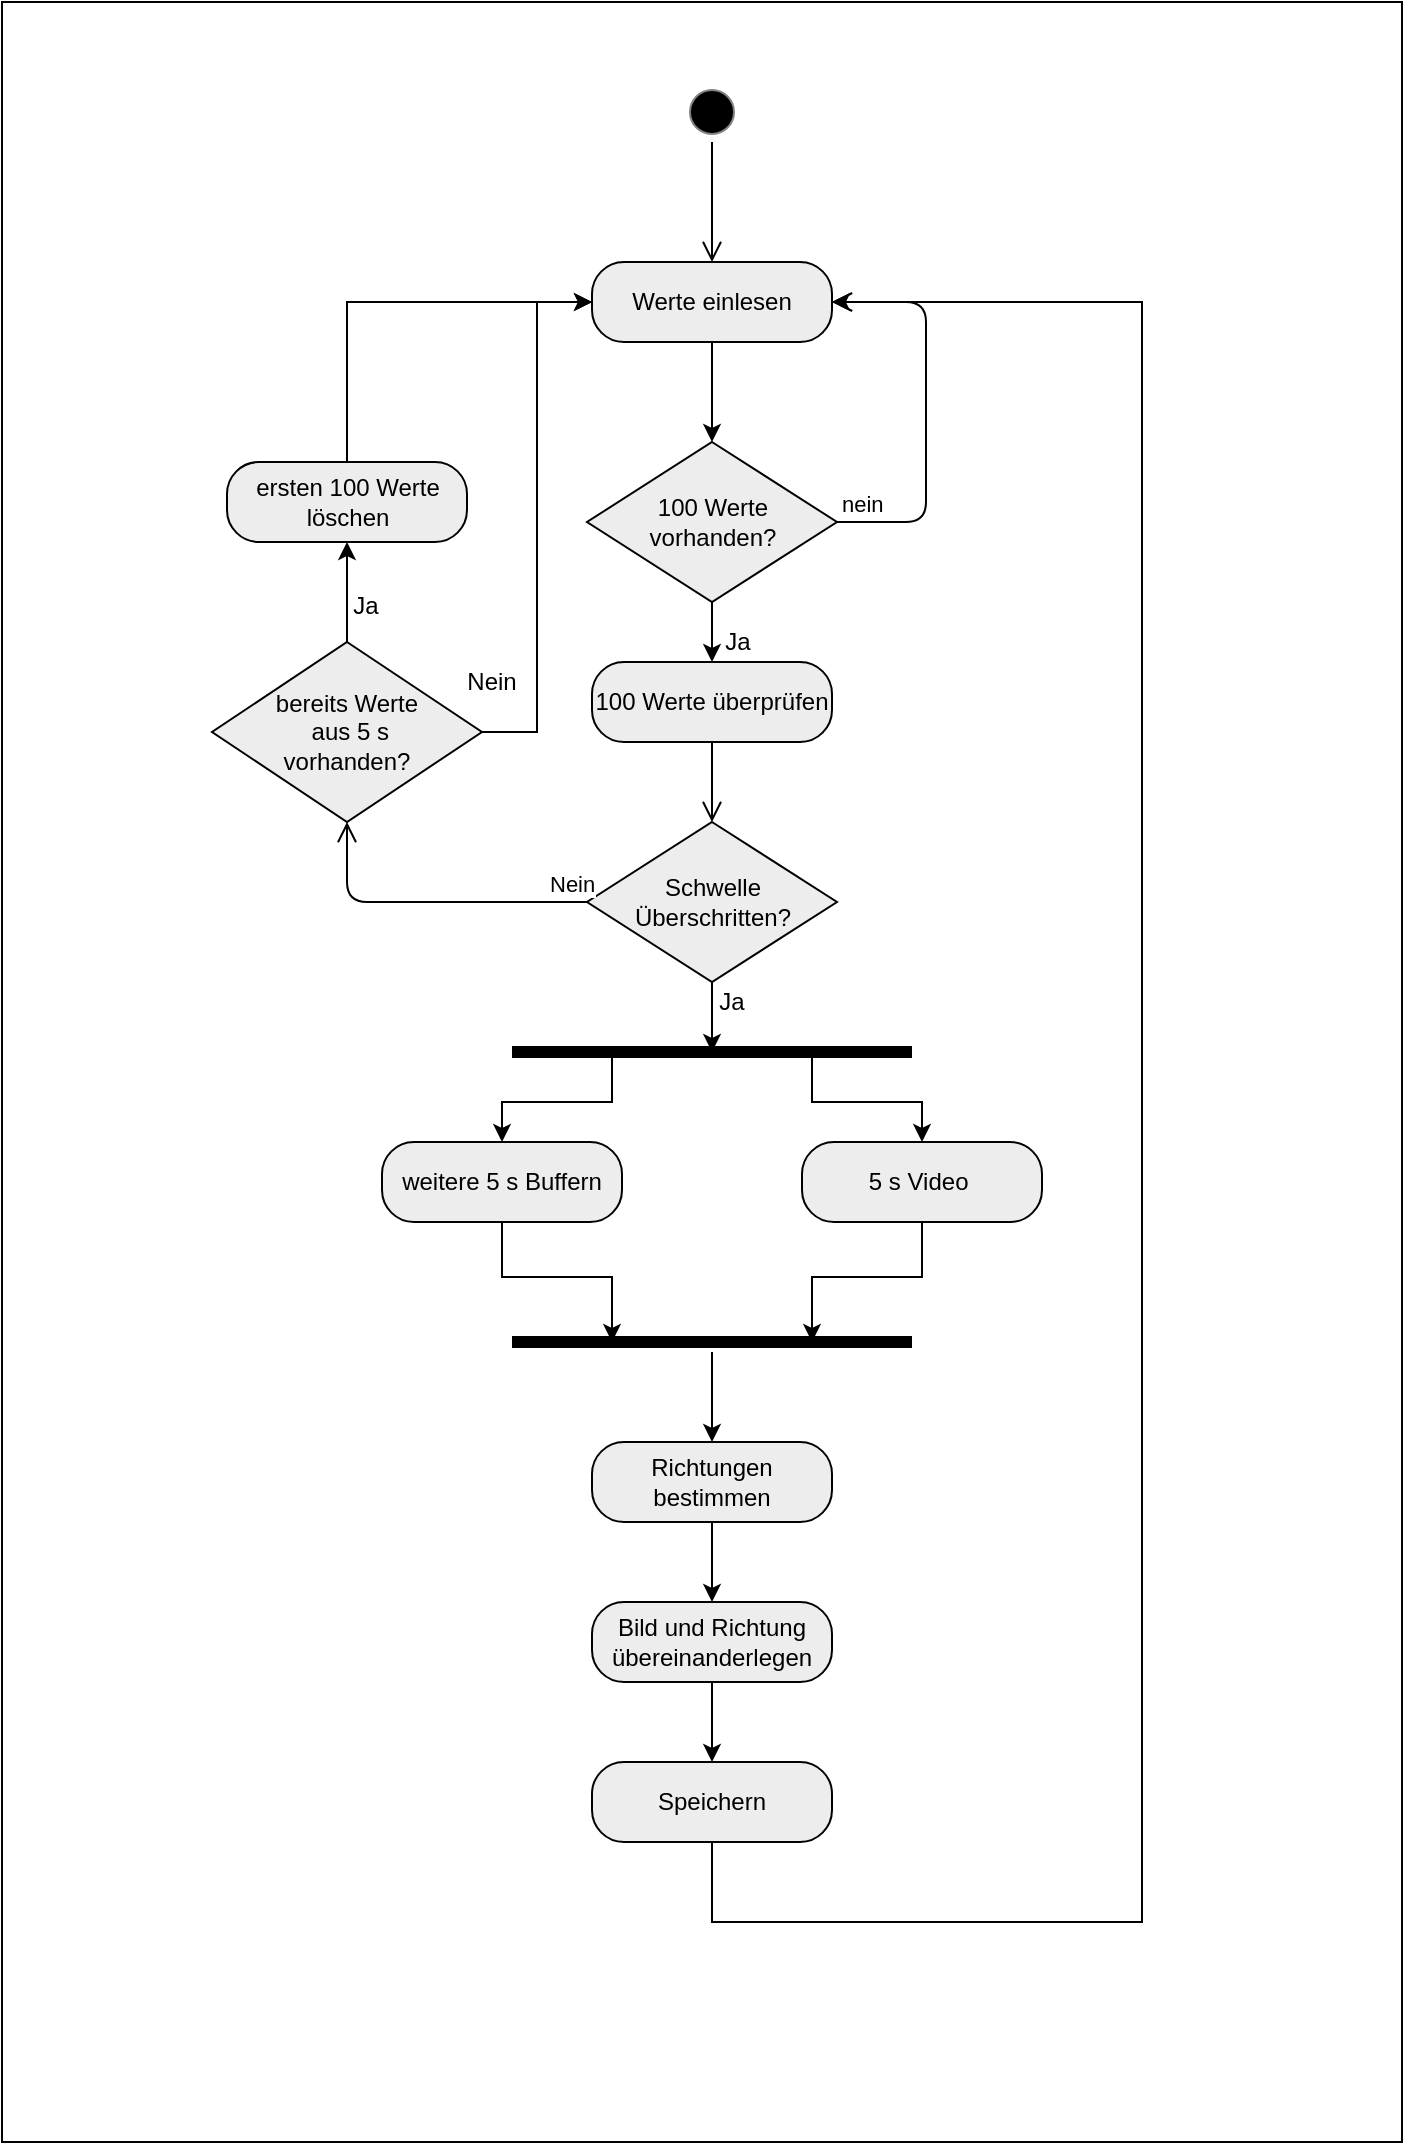 <mxfile version="14.4.2" type="device"><diagram id="rVNF2GCGpLGZB2Sn-2WC" name="Page-1"><mxGraphModel dx="1618" dy="898" grid="1" gridSize="10" guides="1" tooltips="1" connect="1" arrows="1" fold="1" page="1" pageScale="1" pageWidth="827" pageHeight="1169" math="0" shadow="0"><root><mxCell id="0"/><mxCell id="qVzLUoOO3HeAOe0ncaWH-2" value="Untitled Layer" style="locked=1;" parent="0"/><mxCell id="qVzLUoOO3HeAOe0ncaWH-51" value="" style="rounded=0;whiteSpace=wrap;html=1;strokeColor=#000000;fillColor=#FFFFFF;" vertex="1" parent="qVzLUoOO3HeAOe0ncaWH-2"><mxGeometry x="80" y="60" width="700" height="1070" as="geometry"/></mxCell><mxCell id="qVzLUoOO3HeAOe0ncaWH-52" style="edgeStyle=orthogonalEdgeStyle;rounded=0;orthogonalLoop=1;jettySize=auto;html=1;entryX=0.5;entryY=1;entryDx=0;entryDy=0;strokeColor=#000000;" edge="1" parent="qVzLUoOO3HeAOe0ncaWH-2" source="qVzLUoOO3HeAOe0ncaWH-44" target="qVzLUoOO3HeAOe0ncaWH-46"><mxGeometry relative="1" as="geometry"/></mxCell><mxCell id="1" parent="0"/><mxCell id="qVzLUoOO3HeAOe0ncaWH-5" value="" style="ellipse;html=1;shape=startState;fillColor=#000000;strokeColor=#808080;" vertex="1" parent="1"><mxGeometry x="420" y="100" width="30" height="30" as="geometry"/></mxCell><mxCell id="qVzLUoOO3HeAOe0ncaWH-6" value="" style="edgeStyle=orthogonalEdgeStyle;html=1;verticalAlign=bottom;endArrow=open;endSize=8;" edge="1" source="qVzLUoOO3HeAOe0ncaWH-5" parent="1"><mxGeometry relative="1" as="geometry"><mxPoint x="435" y="190" as="targetPoint"/></mxGeometry></mxCell><mxCell id="qVzLUoOO3HeAOe0ncaWH-7" value="100 Werte überprüfen" style="rounded=1;whiteSpace=wrap;html=1;arcSize=40;fontColor=#000000;fillColor=#EDEDED;" vertex="1" parent="1"><mxGeometry x="375" y="390" width="120" height="40" as="geometry"/></mxCell><mxCell id="qVzLUoOO3HeAOe0ncaWH-8" value="" style="edgeStyle=orthogonalEdgeStyle;html=1;verticalAlign=bottom;endArrow=open;endSize=8;" edge="1" source="qVzLUoOO3HeAOe0ncaWH-7" parent="1"><mxGeometry relative="1" as="geometry"><mxPoint x="435" y="470" as="targetPoint"/></mxGeometry></mxCell><mxCell id="qVzLUoOO3HeAOe0ncaWH-35" style="edgeStyle=orthogonalEdgeStyle;rounded=0;orthogonalLoop=1;jettySize=auto;html=1;strokeColor=#000000;entryX=0.5;entryY=0.5;entryDx=0;entryDy=0;entryPerimeter=0;" edge="1" parent="1" source="qVzLUoOO3HeAOe0ncaWH-9" target="qVzLUoOO3HeAOe0ncaWH-17"><mxGeometry relative="1" as="geometry"/></mxCell><mxCell id="qVzLUoOO3HeAOe0ncaWH-9" value="Schwelle Überschritten?" style="rhombus;whiteSpace=wrap;html=1;fillColor=#EDEDED;" vertex="1" parent="1"><mxGeometry x="372.5" y="470" width="125" height="80" as="geometry"/></mxCell><mxCell id="qVzLUoOO3HeAOe0ncaWH-10" value="Nein" style="edgeStyle=orthogonalEdgeStyle;html=1;align=left;verticalAlign=bottom;endArrow=open;endSize=8;entryX=0.5;entryY=1;entryDx=0;entryDy=0;" edge="1" source="qVzLUoOO3HeAOe0ncaWH-9" parent="1" target="qVzLUoOO3HeAOe0ncaWH-44"><mxGeometry x="-0.735" relative="1" as="geometry"><mxPoint x="230" y="360" as="targetPoint"/><Array as="points"><mxPoint x="253" y="510"/></Array><mxPoint as="offset"/></mxGeometry></mxCell><mxCell id="qVzLUoOO3HeAOe0ncaWH-42" style="edgeStyle=orthogonalEdgeStyle;rounded=0;orthogonalLoop=1;jettySize=auto;html=1;strokeColor=#000000;" edge="1" parent="1" source="qVzLUoOO3HeAOe0ncaWH-13" target="qVzLUoOO3HeAOe0ncaWH-39"><mxGeometry relative="1" as="geometry"/></mxCell><mxCell id="qVzLUoOO3HeAOe0ncaWH-13" value="Werte einlesen" style="rounded=1;whiteSpace=wrap;html=1;arcSize=40;fontColor=#000000;fillColor=#EDEDED;" vertex="1" parent="1"><mxGeometry x="375" y="190" width="120" height="40" as="geometry"/></mxCell><mxCell id="qVzLUoOO3HeAOe0ncaWH-36" style="edgeStyle=orthogonalEdgeStyle;rounded=0;orthogonalLoop=1;jettySize=auto;html=1;entryX=0.5;entryY=0;entryDx=0;entryDy=0;strokeColor=#000000;" edge="1" parent="1" source="qVzLUoOO3HeAOe0ncaWH-15" target="qVzLUoOO3HeAOe0ncaWH-26"><mxGeometry relative="1" as="geometry"/></mxCell><mxCell id="qVzLUoOO3HeAOe0ncaWH-15" value="Richtungen bestimmen" style="rounded=1;whiteSpace=wrap;html=1;arcSize=40;fontColor=#000000;fillColor=#EDEDED;" vertex="1" parent="1"><mxGeometry x="375" y="780" width="120" height="40" as="geometry"/></mxCell><mxCell id="qVzLUoOO3HeAOe0ncaWH-24" style="edgeStyle=orthogonalEdgeStyle;rounded=0;orthogonalLoop=1;jettySize=auto;html=1;entryX=0.75;entryY=0.5;entryDx=0;entryDy=0;entryPerimeter=0;strokeColor=#000000;" edge="1" parent="1" source="qVzLUoOO3HeAOe0ncaWH-16" target="qVzLUoOO3HeAOe0ncaWH-23"><mxGeometry relative="1" as="geometry"/></mxCell><mxCell id="qVzLUoOO3HeAOe0ncaWH-16" value="5 s Video&amp;nbsp;" style="rounded=1;whiteSpace=wrap;html=1;arcSize=40;fontColor=#000000;fillColor=#EDEDED;" vertex="1" parent="1"><mxGeometry x="480" y="630" width="120" height="40" as="geometry"/></mxCell><mxCell id="qVzLUoOO3HeAOe0ncaWH-22" style="edgeStyle=orthogonalEdgeStyle;rounded=0;orthogonalLoop=1;jettySize=auto;html=1;exitX=0.75;exitY=0.5;exitDx=0;exitDy=0;exitPerimeter=0;strokeColor=#000000;" edge="1" parent="1" source="qVzLUoOO3HeAOe0ncaWH-17" target="qVzLUoOO3HeAOe0ncaWH-16"><mxGeometry relative="1" as="geometry"/></mxCell><mxCell id="qVzLUoOO3HeAOe0ncaWH-32" style="edgeStyle=orthogonalEdgeStyle;rounded=0;orthogonalLoop=1;jettySize=auto;html=1;exitX=0.25;exitY=0.5;exitDx=0;exitDy=0;exitPerimeter=0;strokeColor=#000000;" edge="1" parent="1" source="qVzLUoOO3HeAOe0ncaWH-17" target="qVzLUoOO3HeAOe0ncaWH-30"><mxGeometry relative="1" as="geometry"/></mxCell><mxCell id="qVzLUoOO3HeAOe0ncaWH-17" value="" style="shape=line;html=1;strokeWidth=6;fillColor=#E6E6E6;" vertex="1" parent="1"><mxGeometry x="335" y="580" width="200" height="10" as="geometry"/></mxCell><mxCell id="qVzLUoOO3HeAOe0ncaWH-33" style="edgeStyle=orthogonalEdgeStyle;rounded=0;orthogonalLoop=1;jettySize=auto;html=1;strokeColor=#000000;" edge="1" parent="1" source="qVzLUoOO3HeAOe0ncaWH-23" target="qVzLUoOO3HeAOe0ncaWH-15"><mxGeometry relative="1" as="geometry"/></mxCell><mxCell id="qVzLUoOO3HeAOe0ncaWH-23" value="" style="shape=line;html=1;strokeWidth=6;fillColor=#E6E6E6;" vertex="1" parent="1"><mxGeometry x="335" y="725" width="200" height="10" as="geometry"/></mxCell><mxCell id="qVzLUoOO3HeAOe0ncaWH-29" style="edgeStyle=orthogonalEdgeStyle;rounded=0;orthogonalLoop=1;jettySize=auto;html=1;strokeColor=#000000;" edge="1" parent="1" source="qVzLUoOO3HeAOe0ncaWH-26" target="qVzLUoOO3HeAOe0ncaWH-27"><mxGeometry relative="1" as="geometry"/></mxCell><mxCell id="qVzLUoOO3HeAOe0ncaWH-26" value="Bild und Richtung übereinanderlegen" style="rounded=1;whiteSpace=wrap;html=1;arcSize=40;fontColor=#000000;fillColor=#EDEDED;" vertex="1" parent="1"><mxGeometry x="375" y="860" width="120" height="40" as="geometry"/></mxCell><mxCell id="qVzLUoOO3HeAOe0ncaWH-37" style="edgeStyle=orthogonalEdgeStyle;rounded=0;orthogonalLoop=1;jettySize=auto;html=1;entryX=1;entryY=0.5;entryDx=0;entryDy=0;strokeColor=#000000;" edge="1" parent="1" source="qVzLUoOO3HeAOe0ncaWH-27" target="qVzLUoOO3HeAOe0ncaWH-13"><mxGeometry relative="1" as="geometry"><Array as="points"><mxPoint x="435" y="1020"/><mxPoint x="650" y="1020"/><mxPoint x="650" y="210"/></Array></mxGeometry></mxCell><mxCell id="qVzLUoOO3HeAOe0ncaWH-27" value="Speichern" style="rounded=1;whiteSpace=wrap;html=1;arcSize=40;fontColor=#000000;fillColor=#EDEDED;" vertex="1" parent="1"><mxGeometry x="375" y="940" width="120" height="40" as="geometry"/></mxCell><mxCell id="qVzLUoOO3HeAOe0ncaWH-34" style="edgeStyle=orthogonalEdgeStyle;rounded=0;orthogonalLoop=1;jettySize=auto;html=1;entryX=0.25;entryY=0.5;entryDx=0;entryDy=0;entryPerimeter=0;strokeColor=#000000;" edge="1" parent="1" source="qVzLUoOO3HeAOe0ncaWH-30" target="qVzLUoOO3HeAOe0ncaWH-23"><mxGeometry relative="1" as="geometry"/></mxCell><mxCell id="qVzLUoOO3HeAOe0ncaWH-30" value="weitere 5 s Buffern" style="rounded=1;whiteSpace=wrap;html=1;arcSize=40;fontColor=#000000;fillColor=#EDEDED;" vertex="1" parent="1"><mxGeometry x="270" y="630" width="120" height="40" as="geometry"/></mxCell><mxCell id="qVzLUoOO3HeAOe0ncaWH-38" value="Ja" style="text;html=1;strokeColor=none;fillColor=none;align=center;verticalAlign=middle;whiteSpace=wrap;rounded=0;" vertex="1" parent="1"><mxGeometry x="425" y="550" width="40" height="20" as="geometry"/></mxCell><mxCell id="qVzLUoOO3HeAOe0ncaWH-43" style="edgeStyle=orthogonalEdgeStyle;rounded=0;orthogonalLoop=1;jettySize=auto;html=1;strokeColor=#000000;" edge="1" parent="1" source="qVzLUoOO3HeAOe0ncaWH-39" target="qVzLUoOO3HeAOe0ncaWH-7"><mxGeometry relative="1" as="geometry"/></mxCell><mxCell id="qVzLUoOO3HeAOe0ncaWH-39" value="100 Werte &lt;br&gt;vorhanden?" style="rhombus;whiteSpace=wrap;html=1;fillColor=#EDEDED;" vertex="1" parent="1"><mxGeometry x="372.5" y="280" width="125" height="80" as="geometry"/></mxCell><mxCell id="qVzLUoOO3HeAOe0ncaWH-40" value="nein" style="edgeStyle=orthogonalEdgeStyle;html=1;align=left;verticalAlign=bottom;endArrow=open;endSize=8;exitX=1;exitY=0.5;exitDx=0;exitDy=0;" edge="1" parent="1" source="qVzLUoOO3HeAOe0ncaWH-39" target="qVzLUoOO3HeAOe0ncaWH-13"><mxGeometry x="-1" relative="1" as="geometry"><mxPoint x="497.5" y="230" as="targetPoint"/><Array as="points"><mxPoint x="542" y="320"/><mxPoint x="542" y="210"/></Array></mxGeometry></mxCell><mxCell id="qVzLUoOO3HeAOe0ncaWH-41" value="Ja" style="text;html=1;strokeColor=none;fillColor=none;align=center;verticalAlign=middle;whiteSpace=wrap;rounded=0;" vertex="1" parent="1"><mxGeometry x="427.5" y="370" width="40" height="20" as="geometry"/></mxCell><mxCell id="qVzLUoOO3HeAOe0ncaWH-45" style="edgeStyle=orthogonalEdgeStyle;rounded=0;orthogonalLoop=1;jettySize=auto;html=1;strokeColor=#000000;entryX=0;entryY=0.5;entryDx=0;entryDy=0;" edge="1" parent="1" source="qVzLUoOO3HeAOe0ncaWH-44" target="qVzLUoOO3HeAOe0ncaWH-13"><mxGeometry relative="1" as="geometry"><mxPoint x="330" y="210" as="targetPoint"/></mxGeometry></mxCell><mxCell id="qVzLUoOO3HeAOe0ncaWH-44" value="bereits Werte&lt;br&gt;&amp;nbsp;aus 5 s &lt;br&gt;vorhanden?" style="rhombus;whiteSpace=wrap;html=1;fillColor=#EDEDED;" vertex="1" parent="1"><mxGeometry x="185" y="380" width="135" height="90" as="geometry"/></mxCell><mxCell id="qVzLUoOO3HeAOe0ncaWH-50" style="edgeStyle=orthogonalEdgeStyle;rounded=0;orthogonalLoop=1;jettySize=auto;html=1;entryX=0;entryY=0.5;entryDx=0;entryDy=0;strokeColor=#000000;exitX=0.5;exitY=0;exitDx=0;exitDy=0;" edge="1" parent="1" source="qVzLUoOO3HeAOe0ncaWH-46" target="qVzLUoOO3HeAOe0ncaWH-13"><mxGeometry relative="1" as="geometry"/></mxCell><mxCell id="qVzLUoOO3HeAOe0ncaWH-46" value="ersten 100 Werte löschen" style="rounded=1;whiteSpace=wrap;html=1;arcSize=40;fontColor=#000000;fillColor=#EDEDED;" vertex="1" parent="1"><mxGeometry x="192.5" y="290" width="120" height="40" as="geometry"/></mxCell><mxCell id="qVzLUoOO3HeAOe0ncaWH-47" value="Ja" style="text;html=1;strokeColor=none;fillColor=none;align=center;verticalAlign=middle;whiteSpace=wrap;rounded=0;" vertex="1" parent="1"><mxGeometry x="242" y="352" width="40" height="20" as="geometry"/></mxCell><mxCell id="qVzLUoOO3HeAOe0ncaWH-48" value="Nein" style="text;html=1;strokeColor=none;fillColor=none;align=center;verticalAlign=middle;whiteSpace=wrap;rounded=0;" vertex="1" parent="1"><mxGeometry x="305" y="390" width="40" height="20" as="geometry"/></mxCell></root></mxGraphModel></diagram></mxfile>